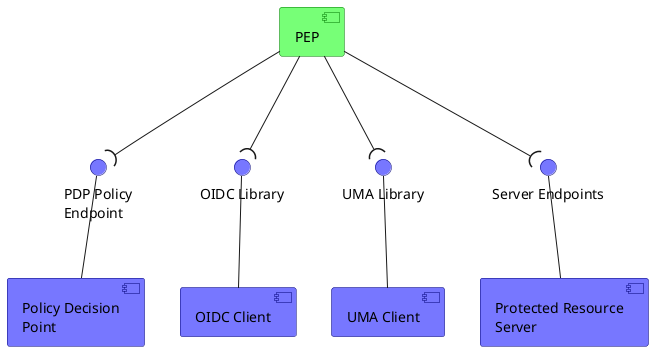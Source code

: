 @startuml component

hide stereotype

component "Protected Resource\nServer" as res_server <<provider>>
component "UMA Client" as uma <<provider>>
component "OIDC Client" as oidc <<provider>>
component "Policy Decision\nPoint" as pdp <<provider>>
() "Server Endpoints" as srv_endpoints <<consumed>>
() "UMA Library" as umaapi <<consumed>>
() "OIDC Library" as oidcapi <<consumed>>
() "PDP Policy\nEndpoint" as pdppoint <<consumed>>
res_server -up- srv_endpoints
uma -up- umaapi
oidc -up- oidcapi
pdp -up- pdppoint


component "PEP" as PEP <<pep>>
PEP -down-( srv_endpoints
PEP -down-( umaapi
PEP -down-( oidcapi
PEP -down-( pdppoint

skinparam component<<pep>> {
    BackgroundColor #77ff77
    BorderColor #007700
}

skinparam interface<<consumed>> {
    BackgroundColor #7777ff
    BorderColor #000077
}

skinparam component<<provider>> {
    BackgroundColor #7777ff
    BorderColor #000077
}

@enduml
